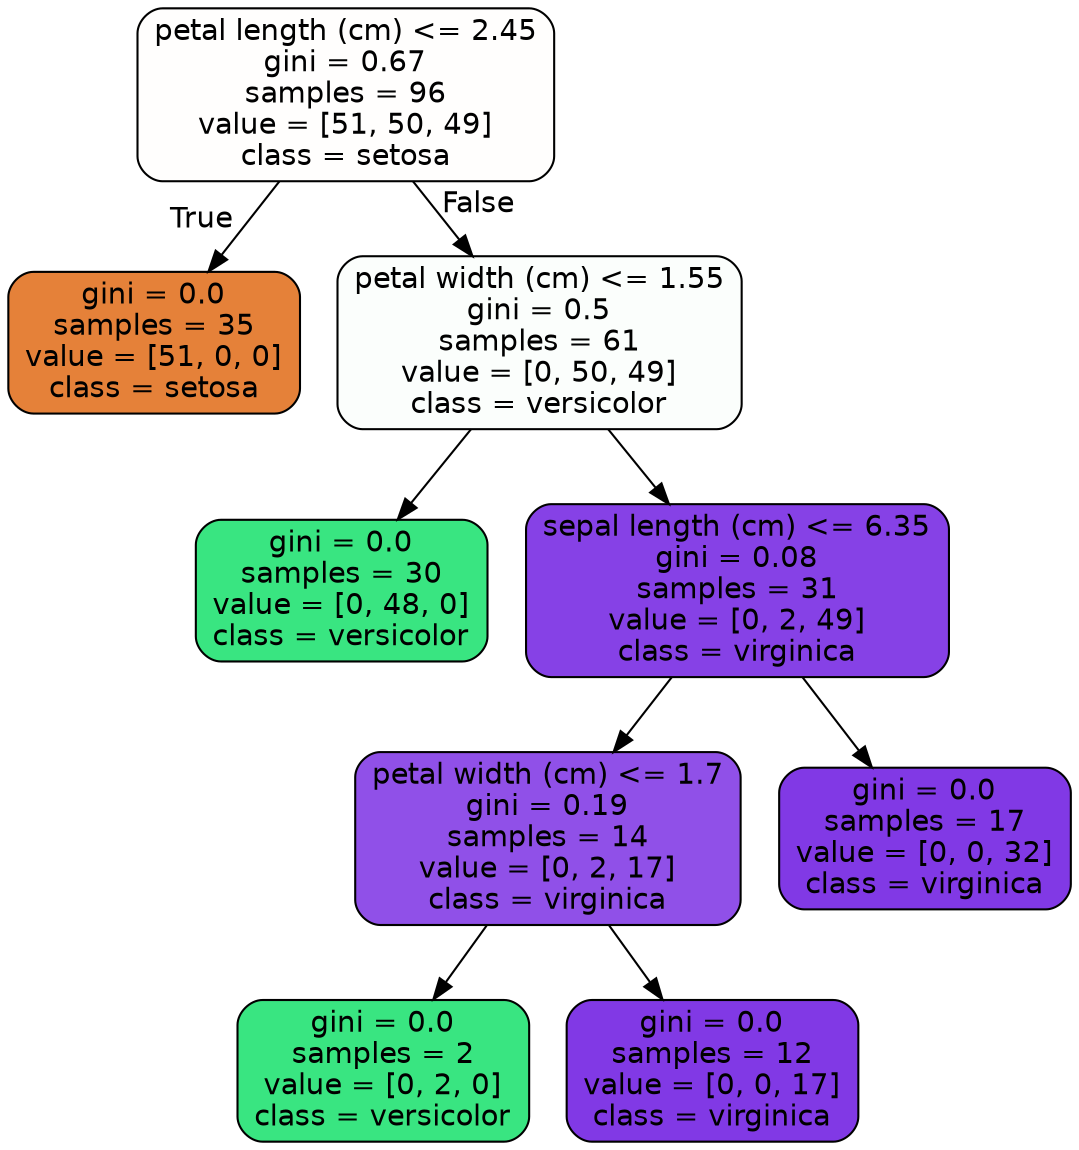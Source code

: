 digraph Tree {
node [shape=box, style="filled, rounded", color="black", fontname="helvetica"] ;
edge [fontname="helvetica"] ;
0 [label="petal length (cm) <= 2.45\ngini = 0.67\nsamples = 96\nvalue = [51, 50, 49]\nclass = setosa", fillcolor="#fffefd"] ;
1 [label="gini = 0.0\nsamples = 35\nvalue = [51, 0, 0]\nclass = setosa", fillcolor="#e58139"] ;
0 -> 1 [labeldistance=2.5, labelangle=45, headlabel="True"] ;
2 [label="petal width (cm) <= 1.55\ngini = 0.5\nsamples = 61\nvalue = [0, 50, 49]\nclass = versicolor", fillcolor="#fbfefc"] ;
0 -> 2 [labeldistance=2.5, labelangle=-45, headlabel="False"] ;
3 [label="gini = 0.0\nsamples = 30\nvalue = [0, 48, 0]\nclass = versicolor", fillcolor="#39e581"] ;
2 -> 3 ;
4 [label="sepal length (cm) <= 6.35\ngini = 0.08\nsamples = 31\nvalue = [0, 2, 49]\nclass = virginica", fillcolor="#8641e6"] ;
2 -> 4 ;
5 [label="petal width (cm) <= 1.7\ngini = 0.19\nsamples = 14\nvalue = [0, 2, 17]\nclass = virginica", fillcolor="#9050e8"] ;
4 -> 5 ;
6 [label="gini = 0.0\nsamples = 2\nvalue = [0, 2, 0]\nclass = versicolor", fillcolor="#39e581"] ;
5 -> 6 ;
7 [label="gini = 0.0\nsamples = 12\nvalue = [0, 0, 17]\nclass = virginica", fillcolor="#8139e5"] ;
5 -> 7 ;
8 [label="gini = 0.0\nsamples = 17\nvalue = [0, 0, 32]\nclass = virginica", fillcolor="#8139e5"] ;
4 -> 8 ;
}
